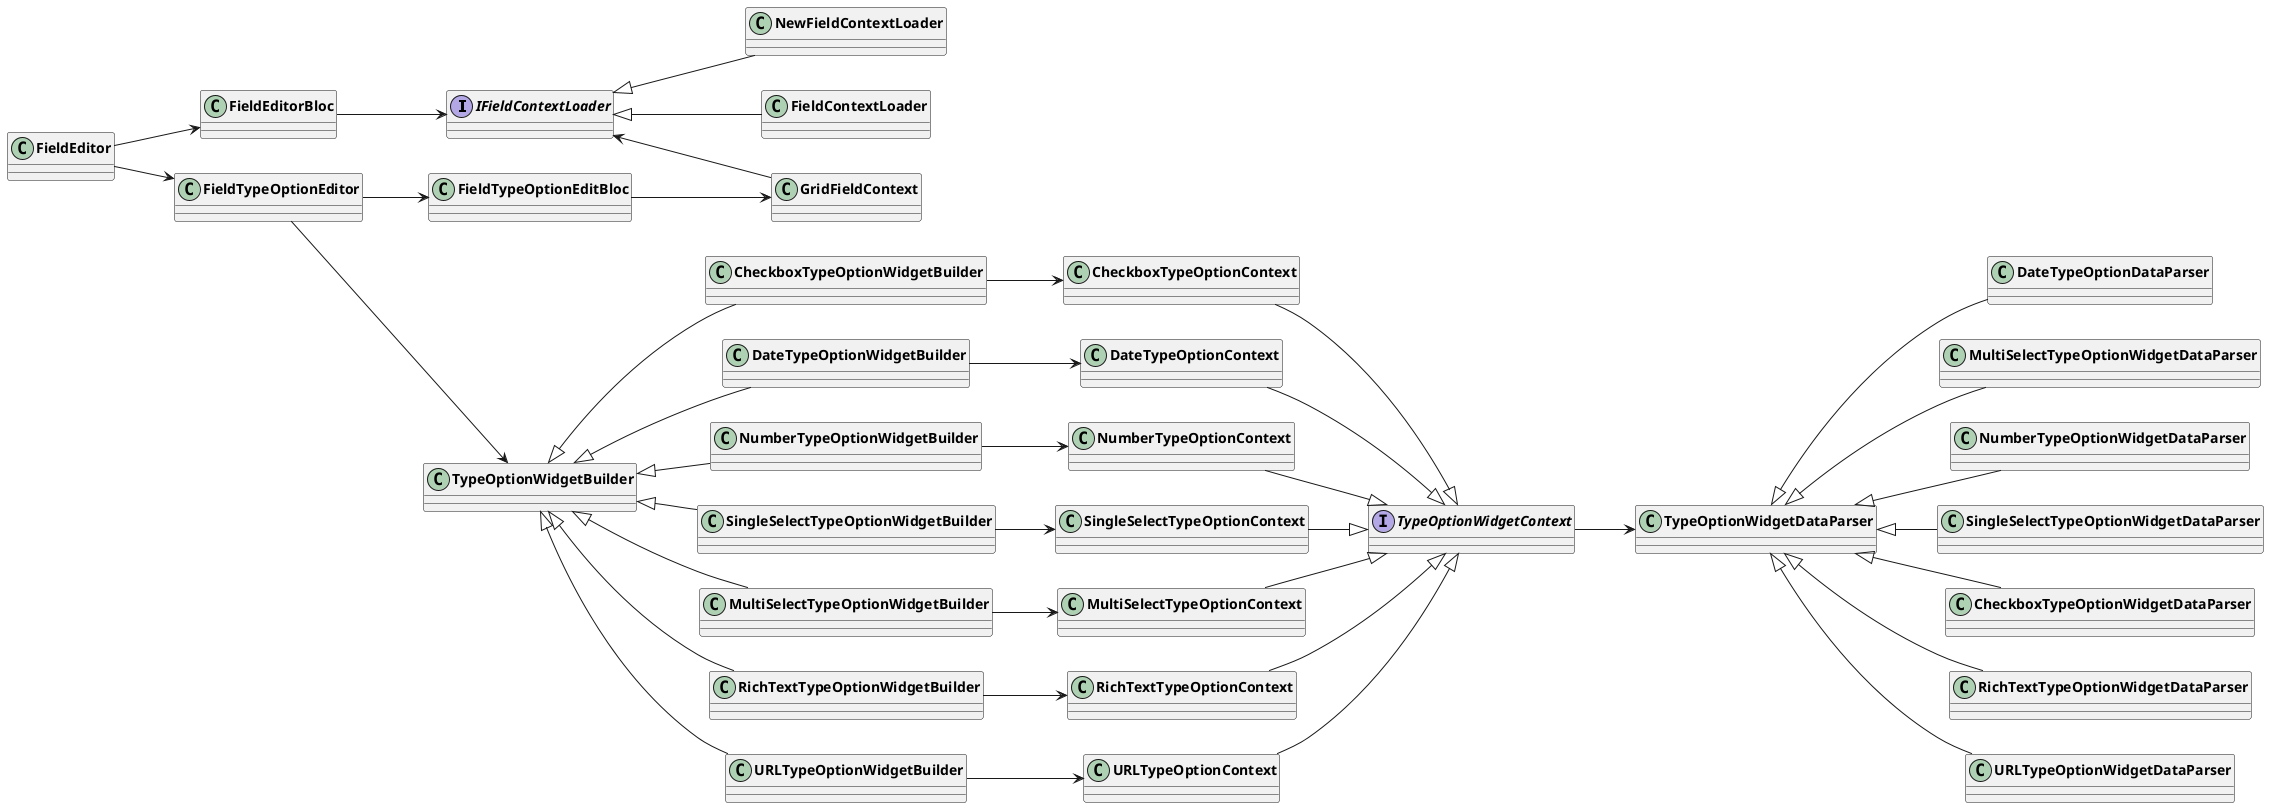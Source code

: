 
@startuml Edit Field
skinparam classFontStyle Bold
skinparam ActivityBackgroundColor Silver
skinparam ActivityBorderColor DimGray
left to right direction

interface IFieldContextLoader
interface TypeOptionWidgetContext

FieldEditor --> FieldEditorBloc
FieldEditor --> FieldTypeOptionEditor

'Context loader
FieldEditorBloc --> IFieldContextLoader
NewFieldContextLoader -u-|> IFieldContextLoader
FieldContextLoader -u-|> IFieldContextLoader

FieldTypeOptionEditor --> FieldTypeOptionEditBloc
FieldTypeOptionEditBloc --> GridFieldContext
GridFieldContext -u-> IFieldContextLoader

'type option builder
FieldTypeOptionEditor --> TypeOptionWidgetBuilder
CheckboxTypeOptionWidgetBuilder -u-|> TypeOptionWidgetBuilder
CheckboxTypeOptionWidgetBuilder --> CheckboxTypeOptionContext
CheckboxTypeOptionContext --|> TypeOptionWidgetContext

DateTypeOptionWidgetBuilder -u-|> TypeOptionWidgetBuilder
DateTypeOptionWidgetBuilder --> DateTypeOptionContext
DateTypeOptionContext --|> TypeOptionWidgetContext

NumberTypeOptionWidgetBuilder -u-|> TypeOptionWidgetBuilder
NumberTypeOptionWidgetBuilder --> NumberTypeOptionContext
NumberTypeOptionContext --|> TypeOptionWidgetContext

SingleSelectTypeOptionWidgetBuilder -u-|> TypeOptionWidgetBuilder
SingleSelectTypeOptionWidgetBuilder --> SingleSelectTypeOptionContext
SingleSelectTypeOptionContext --|> TypeOptionWidgetContext

MultiSelectTypeOptionWidgetBuilder -u-|> TypeOptionWidgetBuilder
MultiSelectTypeOptionWidgetBuilder --> MultiSelectTypeOptionContext
MultiSelectTypeOptionContext --|> TypeOptionWidgetContext


RichTextTypeOptionWidgetBuilder -u-|> TypeOptionWidgetBuilder
RichTextTypeOptionWidgetBuilder --> RichTextTypeOptionContext
RichTextTypeOptionContext --|> TypeOptionWidgetContext

URLTypeOptionWidgetBuilder -u-|> TypeOptionWidgetBuilder
URLTypeOptionWidgetBuilder -->URLTypeOptionContext
URLTypeOptionContext --|> TypeOptionWidgetContext

TypeOptionWidgetContext --> TypeOptionWidgetDataParser
DateTypeOptionDataParser -u-|> TypeOptionWidgetDataParser
MultiSelectTypeOptionWidgetDataParser -u-|> TypeOptionWidgetDataParser
NumberTypeOptionWidgetDataParser -u-|> TypeOptionWidgetDataParser
SingleSelectTypeOptionWidgetDataParser -u-|> TypeOptionWidgetDataParser
CheckboxTypeOptionWidgetDataParser -u-|> TypeOptionWidgetDataParser
RichTextTypeOptionWidgetDataParser -u-|> TypeOptionWidgetDataParser
URLTypeOptionWidgetDataParser -u-|> TypeOptionWidgetDataParser
@enduml


@startuml SelectOption
skinparam classFontStyle Bold
skinparam ActivityBackgroundColor Silver
skinparam ActivityBorderColor DimGray
left to right direction

class SelectOptionService
class SelectOptionCellEditorBloc

SelectOptionCellEditor --> SelectOptionCellEditorBloc
SelectOptionCellEditorBloc --> SelectOptionService
SelectOptionCellEditorBloc --> GridSelectOptionCellController

@enduml


@startuml CellData
skinparam classFontStyle Bold
skinparam ActivityBackgroundColor Silver
skinparam ActivityBorderColor DimGray
left to right direction

interface IGridCellDataLoader
interface IGridCellDataConfig
interface IGridCellDataPersistence
interface IGridCellController
interface ICellDataParser

GridCellController --|> IGridCellController
GridSelectOptionCellController --|> IGridCellController
GridURLCellController --|> IGridCellController
GridDateCellController --|> IGridCellController

IGridCellController --> GridCell

'Data config
IGridCellDataLoader --> IGridCellDataConfig
GridCellDataConfig -u-|> IGridCellDataConfig

'Data loader
IGridCellController --> IGridCellDataLoader
GridCellDataLoader -u-|> IGridCellDataLoader
GridCellDataLoader --> ICellDataParser

'Data parser
StringCellDataParser -u-|> ICellDataParser
DateCellDataParser -u-|> ICellDataParser
SelectOptionCellDataParser -u-|> ICellDataParser
URLCellDataParser -u-|> ICellDataParser

'Cache
IGridCellController --> GridCellsCache


'Persistence
IGridCellController --> IGridCellDataPersistence
DateCellDataPersistence -u-|> IGridCellDataPersistence
CellDataPersistence -u-|> IGridCellDataPersistence


'Field
IGridCellController --> GridCellFieldNotifier

@enduml